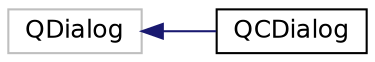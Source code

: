 digraph "Graphical Class Hierarchy"
{
 // INTERACTIVE_SVG=YES
  edge [fontname="Helvetica",fontsize="12",labelfontname="Helvetica",labelfontsize="12"];
  node [fontname="Helvetica",fontsize="12",shape=record];
  rankdir="LR";
  Node1 [label="QDialog",height=0.2,width=0.4,color="grey75", fillcolor="white", style="filled"];
  Node1 -> Node2 [dir="back",color="midnightblue",fontsize="12",style="solid",fontname="Helvetica"];
  Node2 [label="QCDialog",height=0.2,width=0.4,color="black", fillcolor="white", style="filled",URL="$a00012.html"];
}
